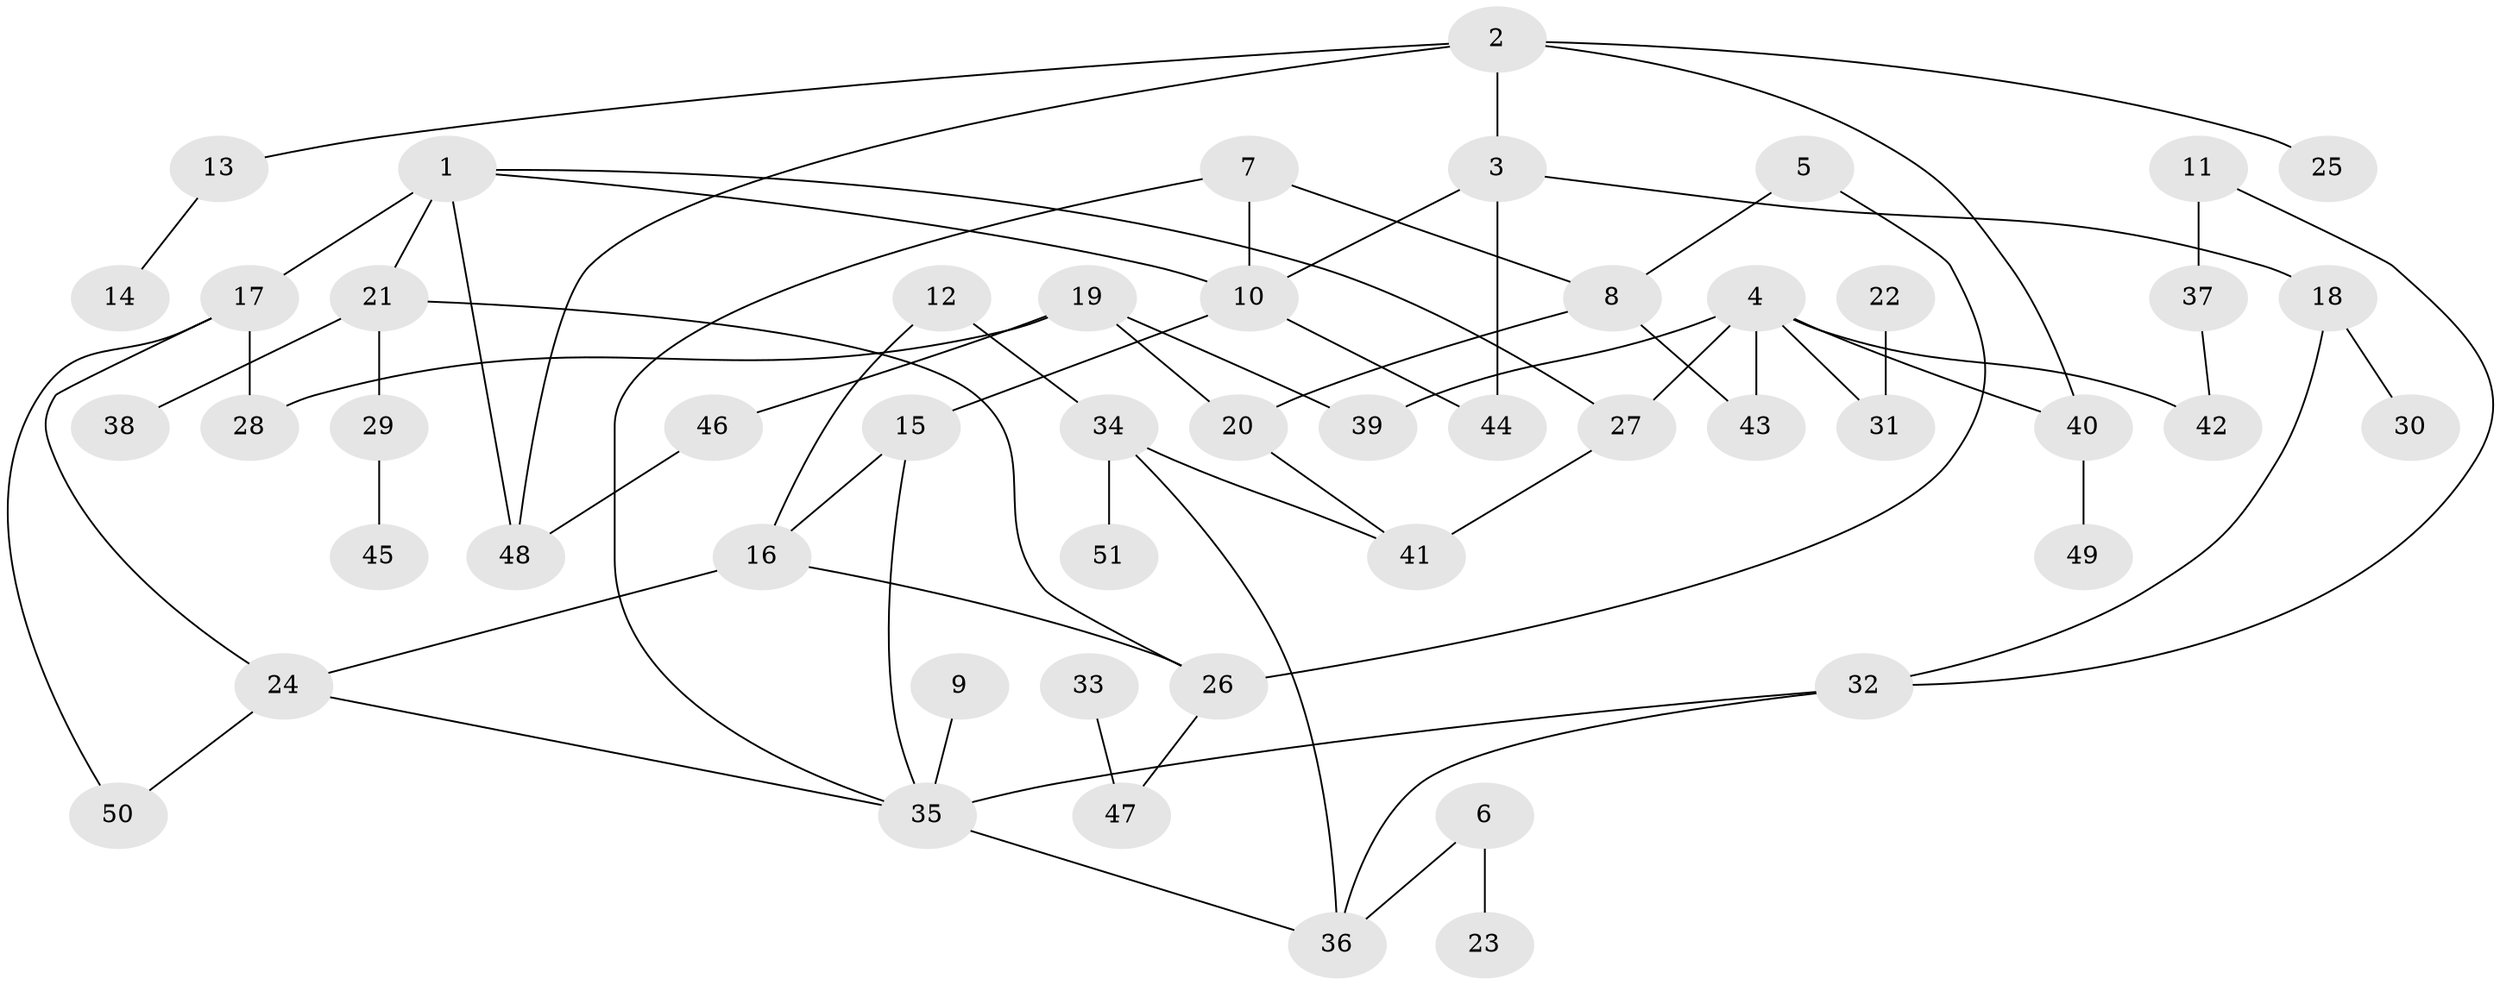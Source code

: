 // original degree distribution, {5: 0.0594059405940594, 4: 0.06930693069306931, 3: 0.22772277227722773, 8: 0.009900990099009901, 7: 0.009900990099009901, 6: 0.019801980198019802, 2: 0.26732673267326734, 1: 0.33663366336633666}
// Generated by graph-tools (version 1.1) at 2025/01/03/09/25 03:01:08]
// undirected, 51 vertices, 69 edges
graph export_dot {
graph [start="1"]
  node [color=gray90,style=filled];
  1;
  2;
  3;
  4;
  5;
  6;
  7;
  8;
  9;
  10;
  11;
  12;
  13;
  14;
  15;
  16;
  17;
  18;
  19;
  20;
  21;
  22;
  23;
  24;
  25;
  26;
  27;
  28;
  29;
  30;
  31;
  32;
  33;
  34;
  35;
  36;
  37;
  38;
  39;
  40;
  41;
  42;
  43;
  44;
  45;
  46;
  47;
  48;
  49;
  50;
  51;
  1 -- 10 [weight=1.0];
  1 -- 17 [weight=1.0];
  1 -- 21 [weight=1.0];
  1 -- 27 [weight=1.0];
  1 -- 48 [weight=1.0];
  2 -- 3 [weight=1.0];
  2 -- 13 [weight=1.0];
  2 -- 25 [weight=1.0];
  2 -- 40 [weight=1.0];
  2 -- 48 [weight=1.0];
  3 -- 10 [weight=1.0];
  3 -- 18 [weight=1.0];
  3 -- 44 [weight=1.0];
  4 -- 27 [weight=1.0];
  4 -- 31 [weight=1.0];
  4 -- 39 [weight=1.0];
  4 -- 40 [weight=1.0];
  4 -- 42 [weight=1.0];
  4 -- 43 [weight=2.0];
  5 -- 8 [weight=1.0];
  5 -- 26 [weight=1.0];
  6 -- 23 [weight=1.0];
  6 -- 36 [weight=1.0];
  7 -- 8 [weight=1.0];
  7 -- 10 [weight=1.0];
  7 -- 35 [weight=1.0];
  8 -- 20 [weight=1.0];
  8 -- 43 [weight=1.0];
  9 -- 35 [weight=1.0];
  10 -- 15 [weight=1.0];
  10 -- 44 [weight=1.0];
  11 -- 32 [weight=1.0];
  11 -- 37 [weight=1.0];
  12 -- 16 [weight=1.0];
  12 -- 34 [weight=1.0];
  13 -- 14 [weight=1.0];
  15 -- 16 [weight=1.0];
  15 -- 35 [weight=1.0];
  16 -- 24 [weight=1.0];
  16 -- 26 [weight=1.0];
  17 -- 24 [weight=1.0];
  17 -- 28 [weight=1.0];
  17 -- 50 [weight=1.0];
  18 -- 30 [weight=1.0];
  18 -- 32 [weight=1.0];
  19 -- 20 [weight=1.0];
  19 -- 28 [weight=1.0];
  19 -- 39 [weight=1.0];
  19 -- 46 [weight=1.0];
  20 -- 41 [weight=1.0];
  21 -- 26 [weight=1.0];
  21 -- 29 [weight=1.0];
  21 -- 38 [weight=1.0];
  22 -- 31 [weight=1.0];
  24 -- 35 [weight=1.0];
  24 -- 50 [weight=1.0];
  26 -- 47 [weight=1.0];
  27 -- 41 [weight=1.0];
  29 -- 45 [weight=1.0];
  32 -- 35 [weight=1.0];
  32 -- 36 [weight=1.0];
  33 -- 47 [weight=1.0];
  34 -- 36 [weight=1.0];
  34 -- 41 [weight=1.0];
  34 -- 51 [weight=1.0];
  35 -- 36 [weight=1.0];
  37 -- 42 [weight=1.0];
  40 -- 49 [weight=1.0];
  46 -- 48 [weight=1.0];
}
